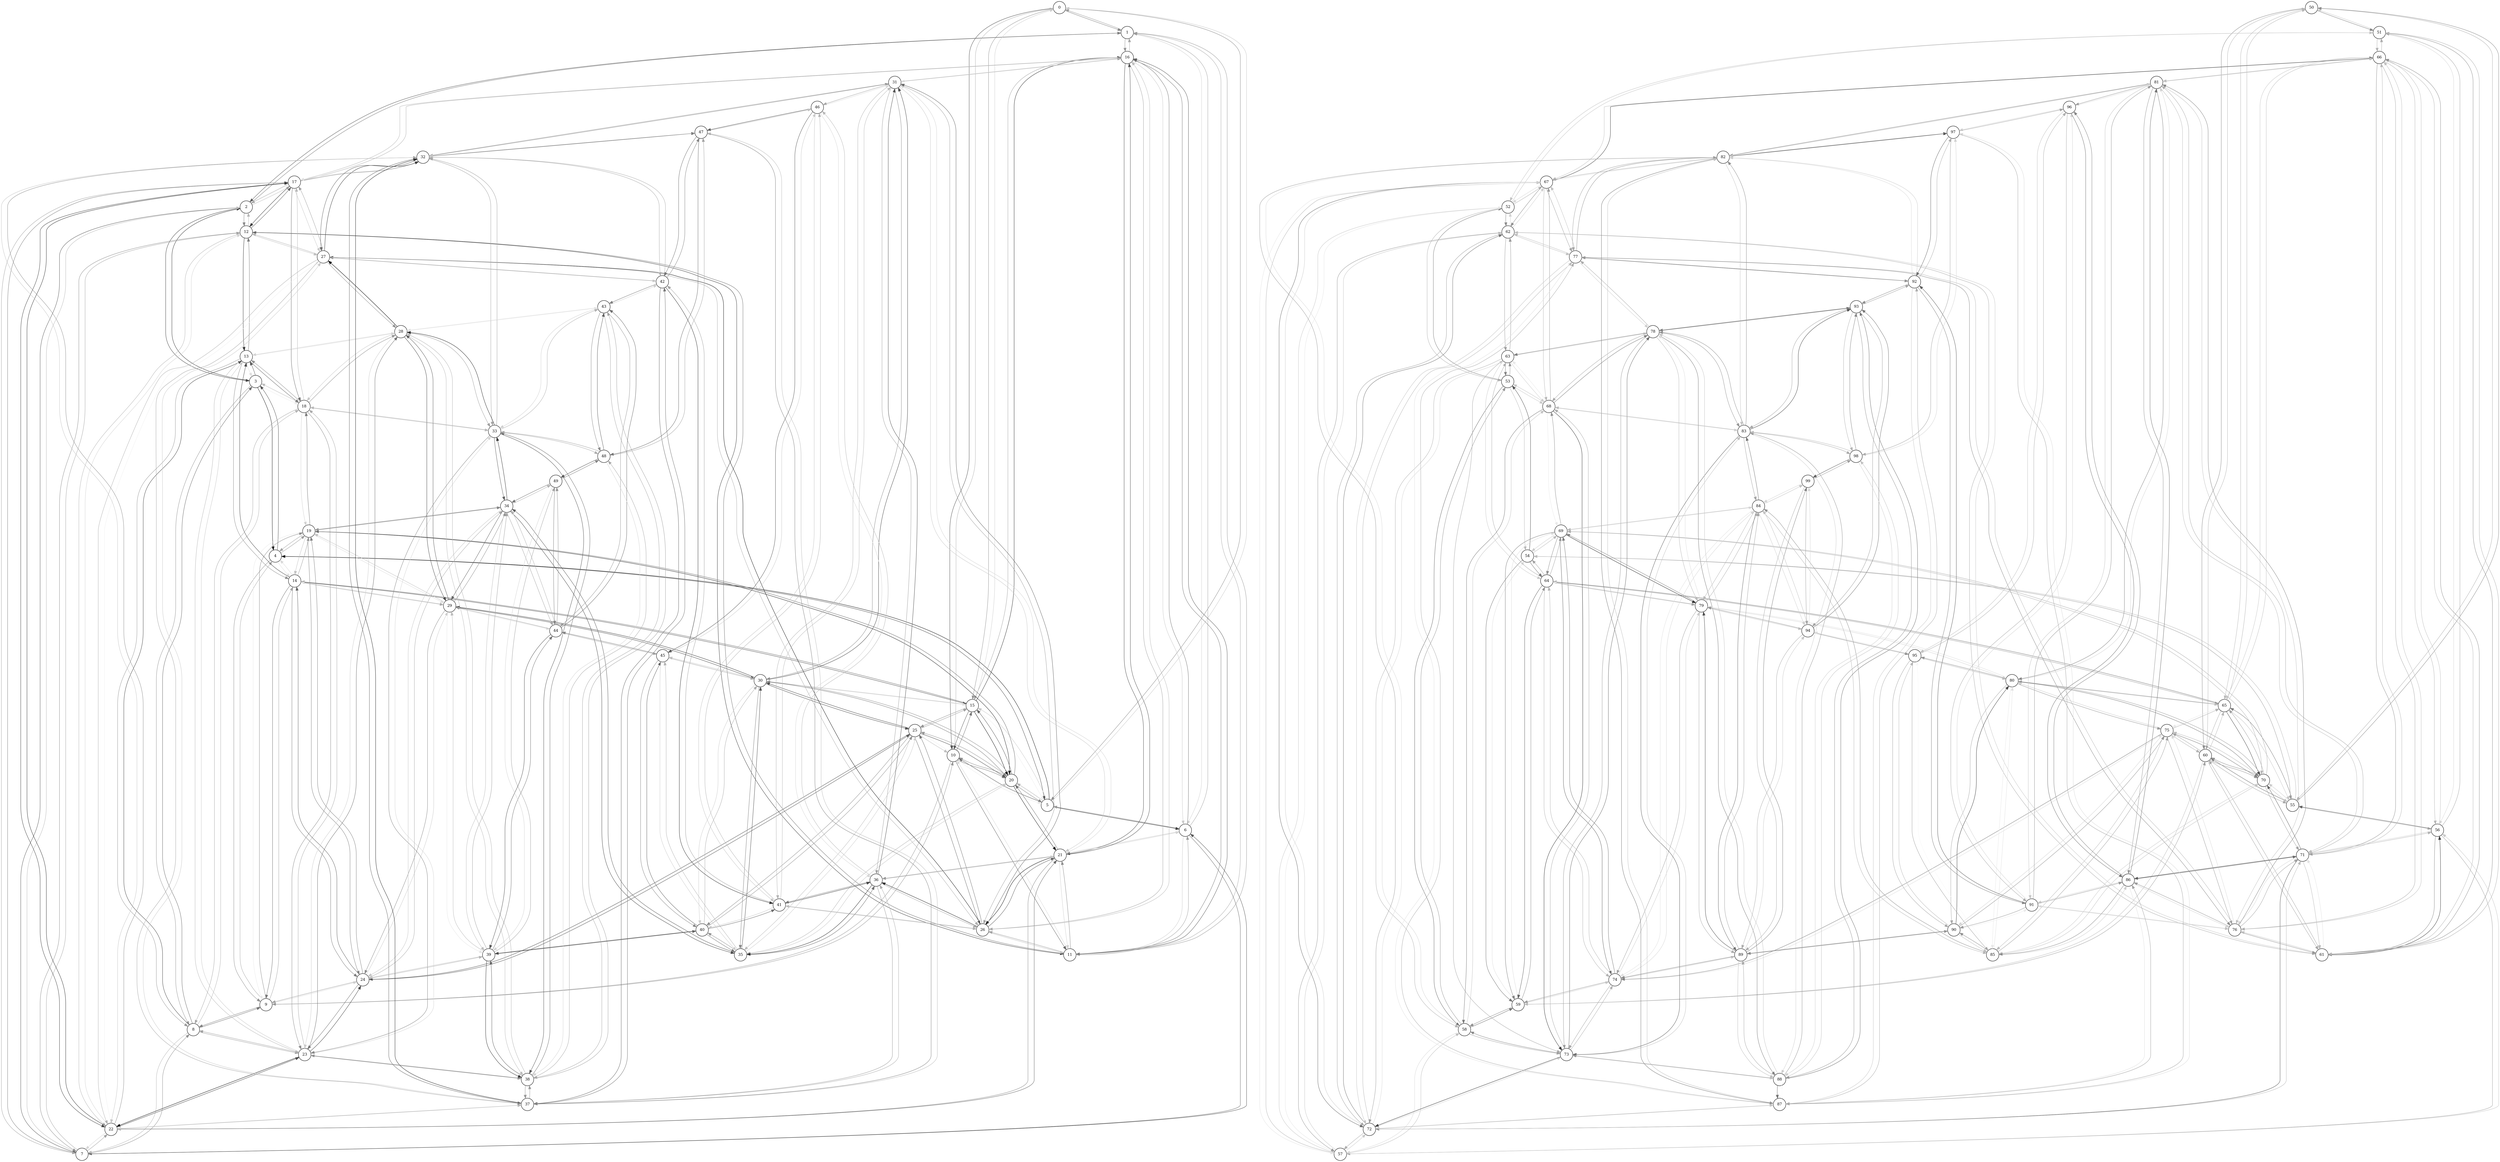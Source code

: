 digraph "graph" {
	node [fontsize="11pt" shape=circle]
	0
	1
	2
	3
	4
	5
	6
	7
	8
	9
	10
	11
	12
	13
	14
	15
	16
	17
	18
	19
	20
	21
	22
	23
	24
	25
	26
	27
	28
	29
	30
	31
	32
	33
	34
	35
	36
	37
	38
	39
	40
	41
	42
	43
	44
	45
	46
	47
	48
	49
	50
	51
	52
	53
	54
	55
	56
	57
	58
	59
	60
	61
	62
	63
	64
	65
	66
	67
	68
	69
	70
	71
	72
	73
	74
	75
	76
	77
	78
	79
	80
	81
	82
	83
	84
	85
	86
	87
	88
	89
	90
	91
	92
	93
	94
	95
	96
	97
	98
	99
	0 -> 1 [color="#858585"]
	1 -> 2 [color="#5b5b5b"]
	2 -> 3 [color="#474747"]
	3 -> 4 [color="#1f1f1f"]
	4 -> 5 [color="#535353"]
	5 -> 6 [color="#272727"]
	6 -> 7 [color="#6e6e6e"]
	7 -> 8 [color="#919191"]
	8 -> 9 [color="#747474"]
	9 -> 10 [color="#989898"]
	10 -> 11 [color="#676767"]
	11 -> 12 [color="#757575"]
	12 -> 13 [color="#3a3a3a"]
	13 -> 14 [color="#909090"]
	14 -> 15 [color="#545454"]
	15 -> 16 [color="#373737"]
	16 -> 17 [color="#b9b9b9"]
	17 -> 18 [color="#6f6f6f"]
	18 -> 19 [color="#d1d1d1"]
	19 -> 20 [color="#2c2c2c"]
	20 -> 21 [color="#1f1f1f"]
	21 -> 22 [color="#8b8b8b"]
	22 -> 23 [color="#525252"]
	23 -> 24 [color="#464646"]
	24 -> 25 [color="#5b5b5b"]
	25 -> 26 [color="#6f6f6f"]
	26 -> 27 [color="#1b1b1b"]
	27 -> 28 [color="#929292"]
	28 -> 29 [color="#4b4b4b"]
	29 -> 30 [color="#505050"]
	30 -> 31 [color="#4a4a4a"]
	31 -> 32 [color="#a4a4a4"]
	32 -> 33 [color="#a5a5a5"]
	33 -> 34 [color="#616161"]
	34 -> 35 [color="#4b4b4b"]
	35 -> 36 [color="#6f6f6f"]
	36 -> 37 [color="#9d9d9d"]
	37 -> 38 [color="#9c9c9c"]
	38 -> 39 [color="#646464"]
	39 -> 40 [color="#696969"]
	40 -> 41 [color="#6f6f6f"]
	41 -> 42 [color="#a3a3a3"]
	42 -> 43 [color="#808080"]
	43 -> 44 [color="#9a9a9a"]
	44 -> 45 [color="#a6a6a6"]
	45 -> 46 [color="#cacaca"]
	46 -> 47 [color="#515151"]
	47 -> 48 [color="#6f6f6f"]
	48 -> 49 [color="#5a5a5a"]
	1 -> 0 [color="#9e9e9e"]
	2 -> 1 [color="#7e7e7e"]
	3 -> 2 [color="#393939"]
	4 -> 3 [color="#525252"]
	5 -> 4 [color="#1b1b1b"]
	6 -> 5 [color="#999999"]
	7 -> 6 [color="#585858"]
	8 -> 7 [color="#b8b8b8"]
	9 -> 8 [color="#848484"]
	10 -> 9 [color="#999999"]
	11 -> 10 [color="#d7d7d7"]
	12 -> 11 [color="#404040"]
	13 -> 12 [color="#7f7f7f"]
	14 -> 13 [color="#4b4b4b"]
	15 -> 14 [color="#6d6d6d"]
	16 -> 15 [color="#a5a5a5"]
	17 -> 16 [color="#b3b3b3"]
	18 -> 17 [color="#b9b9b9"]
	19 -> 18 [color="#7b7b7b"]
	20 -> 19 [color="#707070"]
	21 -> 20 [color="#737373"]
	22 -> 21 [color="#6a6a6a"]
	23 -> 22 [color="#1a1a1a"]
	24 -> 23 [color="#767676"]
	25 -> 24 [color="#565656"]
	26 -> 25 [color="#757575"]
	27 -> 26 [color="#adadad"]
	28 -> 27 [color="#000000"]
	29 -> 28 [color="#5d5d5d"]
	30 -> 29 [color="#3e3e3e"]
	31 -> 30 [color="#8e8e8e"]
	32 -> 31 [color="#939393"]
	33 -> 32 [color="#a2a2a2"]
	34 -> 33 [color="#393939"]
	35 -> 34 [color="#5e5e5e"]
	36 -> 35 [color="#333333"]
	37 -> 36 [color="#adadad"]
	38 -> 37 [color="#989898"]
	39 -> 38 [color="#393939"]
	40 -> 39 [color="#4b4b4b"]
	41 -> 40 [color="#c8c8c8"]
	42 -> 41 [color="#373737"]
	43 -> 42 [color="#d2d2d2"]
	44 -> 43 [color="#6e6e6e"]
	45 -> 44 [color="#828282"]
	46 -> 45 [color="#5c5c5c"]
	47 -> 46 [color="#c0c0c0"]
	48 -> 47 [color="#a5a5a5"]
	49 -> 48 [color="#848484"]
	0 -> 5 [color="#8d8d8d"]
	1 -> 6 [color="#d1d1d1"]
	2 -> 7 [color="#5c5c5c"]
	3 -> 8 [color="#969696"]
	4 -> 9 [color="#929292"]
	5 -> 10 [color="#5c5c5c"]
	6 -> 11 [color="#cdcdcd"]
	7 -> 12 [color="#a7a7a7"]
	8 -> 13 [color="#494949"]
	9 -> 14 [color="#a6a6a6"]
	10 -> 15 [color="#757575"]
	11 -> 16 [color="#5d5d5d"]
	12 -> 17 [color="#636363"]
	13 -> 18 [color="#696969"]
	14 -> 19 [color="#9d9d9d"]
	15 -> 20 [color="#181818"]
	16 -> 21 [color="#4f4f4f"]
	17 -> 22 [color="#464646"]
	18 -> 23 [color="#8c8c8c"]
	19 -> 24 [color="#838383"]
	20 -> 25 [color="#979797"]
	21 -> 26 [color="#161616"]
	22 -> 27 [color="#f0f0f0"]
	23 -> 28 [color="#717171"]
	24 -> 29 [color="#cbcbcb"]
	25 -> 30 [color="#4c4c4c"]
	26 -> 31 [color="#686868"]
	27 -> 32 [color="#3e3e3e"]
	28 -> 33 [color="#a0a0a0"]
	29 -> 34 [color="#8f8f8f"]
	30 -> 35 [color="#838383"]
	31 -> 36 [color="#a2a2a2"]
	32 -> 37 [color="#6c6c6c"]
	33 -> 38 [color="#575757"]
	34 -> 39 [color="#bdbdbd"]
	35 -> 40 [color="#949494"]
	36 -> 41 [color="#818181"]
	37 -> 42 [color="#777777"]
	38 -> 43 [color="#a3a3a3"]
	39 -> 44 [color="#777777"]
	40 -> 45 [color="#616161"]
	41 -> 46 [color="#b4b4b4"]
	42 -> 47 [color="#858585"]
	43 -> 48 [color="#8c8c8c"]
	44 -> 49 [color="#979797"]
	5 -> 0 [color="#c8c8c8"]
	6 -> 1 [color="#a4a4a4"]
	7 -> 2 [color="#b9b9b9"]
	8 -> 3 [color="#6c6c6c"]
	9 -> 4 [color="#aaaaaa"]
	10 -> 5 [color="#eaeaea"]
	11 -> 6 [color="#a2a2a2"]
	12 -> 7 [color="#909090"]
	13 -> 8 [color="#9a9a9a"]
	14 -> 9 [color="#757575"]
	15 -> 10 [color="#5b5b5b"]
	16 -> 11 [color="#7c7c7c"]
	17 -> 12 [color="#3d3d3d"]
	18 -> 13 [color="#929292"]
	19 -> 14 [color="#c2c2c2"]
	20 -> 15 [color="#5f5f5f"]
	21 -> 16 [color="#545454"]
	22 -> 17 [color="#373737"]
	23 -> 18 [color="#aaaaaa"]
	24 -> 19 [color="#838383"]
	25 -> 20 [color="#535353"]
	26 -> 21 [color="#616161"]
	27 -> 22 [color="#b3b3b3"]
	28 -> 23 [color="#cccccc"]
	29 -> 24 [color="#8c8c8c"]
	30 -> 25 [color="#515151"]
	31 -> 26 [color="#a2a2a2"]
	32 -> 27 [color="#696969"]
	33 -> 28 [color="#2f2f2f"]
	34 -> 29 [color="#656565"]
	35 -> 30 [color="#535353"]
	36 -> 31 [color="#525252"]
	37 -> 32 [color="#2f2f2f"]
	38 -> 33 [color="#717171"]
	39 -> 34 [color="#a3a3a3"]
	40 -> 35 [color="#7a7a7a"]
	41 -> 36 [color="#444444"]
	42 -> 37 [color="#6a6a6a"]
	43 -> 38 [color="#a9a9a9"]
	44 -> 39 [color="#555555"]
	45 -> 40 [color="#888888"]
	46 -> 41 [color="#c4c4c4"]
	47 -> 42 [color="#737373"]
	48 -> 43 [color="#626262"]
	49 -> 44 [color="#848484"]
	0 -> 10 [color="#535353"]
	1 -> 11 [color="#acacac"]
	2 -> 12 [color="#898989"]
	3 -> 13 [color="#5d5d5d"]
	4 -> 14 [color="#e0e0e0"]
	5 -> 15 [color="#c9c9c9"]
	6 -> 16 [color="#787878"]
	7 -> 17 [color="#828282"]
	8 -> 18 [color="#b4b4b4"]
	9 -> 19 [color="#8d8d8d"]
	10 -> 20 [color="#818181"]
	11 -> 21 [color="#8f8f8f"]
	12 -> 22 [color="#b6b6b6"]
	13 -> 23 [color="#b9b9b9"]
	14 -> 24 [color="#7e7e7e"]
	15 -> 25 [color="#949494"]
	16 -> 26 [color="#a4a4a4"]
	17 -> 27 [color="#c8c8c8"]
	18 -> 28 [color="#929292"]
	19 -> 29 [color="#dfdfdf"]
	20 -> 30 [color="#909090"]
	21 -> 31 [color="#d4d4d4"]
	22 -> 32 [color="#919191"]
	23 -> 33 [color="#d4d4d4"]
	24 -> 34 [color="#ababab"]
	25 -> 35 [color="#bcbcbc"]
	26 -> 36 [color="#2d2d2d"]
	27 -> 37 [color="#a7a7a7"]
	28 -> 38 [color="#bababa"]
	29 -> 39 [color="#e6e6e6"]
	30 -> 40 [color="#cdcdcd"]
	31 -> 41 [color="#b4b4b4"]
	32 -> 42 [color="#acacac"]
	33 -> 43 [color="#b2b2b2"]
	34 -> 44 [color="#a7a7a7"]
	35 -> 45 [color="#b4b4b4"]
	36 -> 46 [color="#b8b8b8"]
	37 -> 47 [color="#bdbdbd"]
	38 -> 48 [color="#aaaaaa"]
	39 -> 49 [color="#a4a4a4"]
	10 -> 0 [color="#b3b3b3"]
	11 -> 1 [color="#9b9b9b"]
	12 -> 2 [color="#b7b7b7"]
	13 -> 3 [color="#dddddd"]
	14 -> 4 [color="#d9d9d9"]
	15 -> 5 [color="#ededed"]
	16 -> 6 [color="#c9c9c9"]
	17 -> 7 [color="#a5a5a5"]
	18 -> 8 [color="#a8a8a8"]
	19 -> 9 [color="#e9e9e9"]
	20 -> 10 [color="#909090"]
	21 -> 11 [color="#d0d0d0"]
	22 -> 12 [color="#d3d3d3"]
	23 -> 13 [color="#c8c8c8"]
	24 -> 14 [color="#636363"]
	25 -> 15 [color="#9f9f9f"]
	26 -> 16 [color="#bbbbbb"]
	27 -> 17 [color="#a2a2a2"]
	28 -> 18 [color="#c8c8c8"]
	29 -> 19 [color="#c3c3c3"]
	30 -> 20 [color="#7e7e7e"]
	31 -> 21 [color="#c9c9c9"]
	32 -> 22 [color="#c6c6c6"]
	33 -> 23 [color="#888888"]
	34 -> 24 [color="#c5c5c5"]
	35 -> 25 [color="#cccccc"]
	36 -> 26 [color="#aaaaaa"]
	37 -> 27 [color="#cacaca"]
	38 -> 28 [color="#b4b4b4"]
	39 -> 29 [color="#bbbbbb"]
	40 -> 30 [color="#adadad"]
	41 -> 31 [color="#bbbbbb"]
	42 -> 32 [color="#afafaf"]
	43 -> 33 [color="#d1d1d1"]
	44 -> 34 [color="#b1b1b1"]
	45 -> 35 [color="#cccccc"]
	46 -> 36 [color="#d6d6d6"]
	47 -> 37 [color="#858585"]
	48 -> 38 [color="#d4d4d4"]
	49 -> 39 [color="#d3d3d3"]
	0 -> 15 [color="#969696"]
	1 -> 16 [color="#959595"]
	2 -> 17 [color="#c1c1c1"]
	3 -> 18 [color="#ededed"]
	4 -> 19 [color="#9d9d9d"]
	5 -> 20 [color="#b1b1b1"]
	6 -> 21 [color="#c8c8c8"]
	7 -> 22 [color="#a3a3a3"]
	8 -> 23 [color="#a0a0a0"]
	9 -> 24 [color="#d7d7d7"]
	10 -> 25 [color="#eeeeee"]
	11 -> 26 [color="#9f9f9f"]
	12 -> 27 [color="#c2c2c2"]
	13 -> 28 [color="#d6d6d6"]
	14 -> 29 [color="#a0a0a0"]
	15 -> 30 [color="#bfbfbf"]
	16 -> 31 [color="#ebebeb"]
	17 -> 32 [color="#828282"]
	18 -> 33 [color="#bababa"]
	19 -> 34 [color="#7f7f7f"]
	20 -> 35 [color="#b4b4b4"]
	21 -> 36 [color="#8e8e8e"]
	22 -> 37 [color="#ababab"]
	23 -> 38 [color="#919191"]
	24 -> 39 [color="#b2b2b2"]
	25 -> 40 [color="#909090"]
	26 -> 41 [color="#c2c2c2"]
	27 -> 42 [color="#d2d2d2"]
	28 -> 43 [color="#e5e5e5"]
	29 -> 44 [color="#e2e2e2"]
	30 -> 45 [color="#c2c2c2"]
	31 -> 46 [color="#a7a7a7"]
	32 -> 47 [color="#646464"]
	33 -> 48 [color="#adadad"]
	34 -> 49 [color="#b2b2b2"]
	15 -> 0 [color="#cfcfcf"]
	16 -> 1 [color="#a9a9a9"]
	17 -> 2 [color="#a9a9a9"]
	18 -> 3 [color="#bdbdbd"]
	19 -> 4 [color="#a4a4a4"]
	20 -> 5 [color="#888888"]
	21 -> 6 [color="#d3d3d3"]
	22 -> 7 [color="#d6d6d6"]
	23 -> 8 [color="#a0a0a0"]
	24 -> 9 [color="#a3a3a3"]
	25 -> 10 [color="#bfbfbf"]
	26 -> 11 [color="#bfbfbf"]
	27 -> 12 [color="#b5b5b5"]
	28 -> 13 [color="#d5d5d5"]
	29 -> 14 [color="#dddddd"]
	30 -> 15 [color="#dedede"]
	31 -> 16 [color="#a6a6a6"]
	32 -> 17 [color="#e0e0e0"]
	33 -> 18 [color="#bababa"]
	34 -> 19 [color="#979797"]
	35 -> 20 [color="#c6c6c6"]
	36 -> 21 [color="#c5c5c5"]
	37 -> 22 [color="#cccccc"]
	38 -> 23 [color="#919191"]
	39 -> 24 [color="#c0c0c0"]
	40 -> 25 [color="#939393"]
	41 -> 26 [color="#b1b1b1"]
	42 -> 27 [color="#a1a1a1"]
	43 -> 28 [color="#dfdfdf"]
	44 -> 29 [color="#9b9b9b"]
	45 -> 30 [color="#a9a9a9"]
	46 -> 31 [color="#dbdbdb"]
	47 -> 32 [color="#c7c7c7"]
	48 -> 33 [color="#a4a4a4"]
	49 -> 34 [color="#777777"]
	50 -> 51 [color="#868686"]
	51 -> 52 [color="#c3c3c3"]
	52 -> 53 [color="#b3b3b3"]
	53 -> 54 [color="#b9b9b9"]
	54 -> 55 [color="#9f9f9f"]
	55 -> 56 [color="#b3b3b3"]
	56 -> 57 [color="#a5a5a5"]
	57 -> 58 [color="#bebebe"]
	58 -> 59 [color="#757575"]
	59 -> 60 [color="#a2a2a2"]
	60 -> 61 [color="#a5a5a5"]
	61 -> 62 [color="#c7c7c7"]
	62 -> 63 [color="#a0a0a0"]
	63 -> 64 [color="#cacaca"]
	64 -> 65 [color="#9d9d9d"]
	65 -> 66 [color="#c0c0c0"]
	66 -> 67 [color="#c2c2c2"]
	67 -> 68 [color="#b8b8b8"]
	68 -> 69 [color="#e9e9e9"]
	69 -> 70 [color="#b5b5b5"]
	70 -> 71 [color="#a2a2a2"]
	71 -> 72 [color="#5b5b5b"]
	72 -> 73 [color="#d2d2d2"]
	73 -> 74 [color="#b0b0b0"]
	74 -> 75 [color="#dddddd"]
	75 -> 76 [color="#9c9c9c"]
	76 -> 77 [color="#b9b9b9"]
	77 -> 78 [color="#cecece"]
	78 -> 79 [color="#b9b9b9"]
	79 -> 80 [color="#d4d4d4"]
	80 -> 81 [color="#d4d4d4"]
	81 -> 82 [color="#8a8a8a"]
	82 -> 83 [color="#c5c5c5"]
	83 -> 84 [color="#a3a3a3"]
	84 -> 85 [color="#b6b6b6"]
	85 -> 86 [color="#cecece"]
	86 -> 87 [color="#e0e0e0"]
	87 -> 88 [color="#fbfbfb"]
	88 -> 89 [color="#a8a8a8"]
	89 -> 90 [color="#9b9b9b"]
	90 -> 91 [color="#ebebeb"]
	91 -> 92 [color="#5f5f5f"]
	92 -> 93 [color="#8f8f8f"]
	93 -> 94 [color="#a2a2a2"]
	94 -> 95 [color="#868686"]
	95 -> 96 [color="#afafaf"]
	96 -> 97 [color="#d2d2d2"]
	97 -> 98 [color="#a6a6a6"]
	98 -> 99 [color="#626262"]
	51 -> 50 [color="#cbcbcb"]
	52 -> 51 [color="#c6c6c6"]
	53 -> 52 [color="#808080"]
	54 -> 53 [color="#535353"]
	55 -> 54 [color="#bcbcbc"]
	56 -> 55 [color="#616161"]
	57 -> 56 [color="#c8c8c8"]
	58 -> 57 [color="#d9d9d9"]
	59 -> 58 [color="#909090"]
	60 -> 59 [color="#bcbcbc"]
	61 -> 60 [color="#a7a7a7"]
	62 -> 61 [color="#adadad"]
	63 -> 62 [color="#9c9c9c"]
	64 -> 63 [color="#adadad"]
	65 -> 64 [color="#797979"]
	66 -> 65 [color="#c8c8c8"]
	67 -> 66 [color="#464646"]
	68 -> 67 [color="#9d9d9d"]
	69 -> 68 [color="#939393"]
	70 -> 69 [color="#afafaf"]
	71 -> 70 [color="#646464"]
	72 -> 71 [color="#bbbbbb"]
	73 -> 72 [color="#424242"]
	74 -> 73 [color="#a6a6a6"]
	75 -> 74 [color="#828282"]
	76 -> 75 [color="#d9d9d9"]
	77 -> 76 [color="#8c8c8c"]
	78 -> 77 [color="#ababab"]
	79 -> 78 [color="#dcdcdc"]
	80 -> 79 [color="#dfdfdf"]
	81 -> 80 [color="#868686"]
	82 -> 81 [color="#bfbfbf"]
	83 -> 82 [color="#8f8f8f"]
	84 -> 83 [color="#777777"]
	85 -> 84 [color="#929292"]
	86 -> 85 [color="#8d8d8d"]
	87 -> 86 [color="#a4a4a4"]
	88 -> 87 [color="#737373"]
	89 -> 88 [color="#bebebe"]
	90 -> 89 [color="#888888"]
	91 -> 90 [color="#9c9c9c"]
	92 -> 91 [color="#868686"]
	93 -> 92 [color="#a4a4a4"]
	94 -> 93 [color="#777777"]
	95 -> 94 [color="#dbdbdb"]
	96 -> 95 [color="#c2c2c2"]
	97 -> 96 [color="#a6a6a6"]
	98 -> 97 [color="#d3d3d3"]
	99 -> 98 [color="#a0a0a0"]
	50 -> 55 [color="#b1b1b1"]
	51 -> 56 [color="#d6d6d6"]
	52 -> 57 [color="#c7c7c7"]
	53 -> 58 [color="#6b6b6b"]
	54 -> 59 [color="#777777"]
	55 -> 60 [color="#707070"]
	56 -> 61 [color="#909090"]
	57 -> 62 [color="#c7c7c7"]
	58 -> 63 [color="#d4d4d4"]
	59 -> 64 [color="#8f8f8f"]
	60 -> 65 [color="#b7b7b7"]
	61 -> 66 [color="#929292"]
	62 -> 67 [color="#cfcfcf"]
	63 -> 68 [color="#cecece"]
	64 -> 69 [color="#a4a4a4"]
	65 -> 70 [color="#4b4b4b"]
	66 -> 71 [color="#959595"]
	67 -> 72 [color="#6e6e6e"]
	68 -> 73 [color="#3a3a3a"]
	69 -> 74 [color="#686868"]
	70 -> 75 [color="#bbbbbb"]
	71 -> 76 [color="#d7d7d7"]
	72 -> 77 [color="#b7b7b7"]
	73 -> 78 [color="#6d6d6d"]
	74 -> 79 [color="#cbcbcb"]
	75 -> 80 [color="#cccccc"]
	76 -> 81 [color="#878787"]
	77 -> 82 [color="#979797"]
	78 -> 83 [color="#979797"]
	79 -> 84 [color="#b0b0b0"]
	80 -> 85 [color="#e8e8e8"]
	81 -> 86 [color="#989898"]
	82 -> 87 [color="#7a7a7a"]
	83 -> 88 [color="#cecece"]
	84 -> 89 [color="#6d6d6d"]
	85 -> 90 [color="#909090"]
	86 -> 91 [color="#cecece"]
	87 -> 92 [color="#adadad"]
	88 -> 93 [color="#727272"]
	89 -> 94 [color="#c9c9c9"]
	90 -> 95 [color="#b8b8b8"]
	91 -> 96 [color="#d3d3d3"]
	92 -> 97 [color="#adadad"]
	93 -> 98 [color="#b3b3b3"]
	94 -> 99 [color="#d6d6d6"]
	55 -> 50 [color="#8d8d8d"]
	56 -> 51 [color="#a8a8a8"]
	57 -> 52 [color="#e5e5e5"]
	58 -> 53 [color="#979797"]
	59 -> 54 [color="#dedede"]
	60 -> 55 [color="#a9a9a9"]
	61 -> 56 [color="#414141"]
	62 -> 57 [color="#9a9a9a"]
	63 -> 58 [color="#b3b3b3"]
	64 -> 59 [color="#646464"]
	65 -> 60 [color="#afafaf"]
	66 -> 61 [color="#b7b7b7"]
	67 -> 62 [color="#8e8e8e"]
	68 -> 63 [color="#e9e9e9"]
	69 -> 64 [color="#8e8e8e"]
	70 -> 65 [color="#a1a1a1"]
	71 -> 66 [color="#b8b8b8"]
	72 -> 67 [color="#cdcdcd"]
	73 -> 68 [color="#acacac"]
	74 -> 69 [color="#7c7c7c"]
	75 -> 70 [color="#808080"]
	76 -> 71 [color="#a6a6a6"]
	77 -> 72 [color="#c3c3c3"]
	78 -> 73 [color="#9d9d9d"]
	79 -> 74 [color="#a2a2a2"]
	80 -> 75 [color="#999999"]
	81 -> 76 [color="#c1c1c1"]
	82 -> 77 [color="#a5a5a5"]
	83 -> 78 [color="#939393"]
	84 -> 79 [color="#b9b9b9"]
	85 -> 80 [color="#e2e2e2"]
	86 -> 81 [color="#717171"]
	87 -> 82 [color="#c0c0c0"]
	88 -> 83 [color="#979797"]
	89 -> 84 [color="#a5a5a5"]
	90 -> 85 [color="#c0c0c0"]
	91 -> 86 [color="#999999"]
	92 -> 87 [color="#c8c8c8"]
	93 -> 88 [color="#989898"]
	94 -> 89 [color="#acacac"]
	95 -> 90 [color="#a6a6a6"]
	96 -> 91 [color="#ababab"]
	97 -> 92 [color="#6c6c6c"]
	98 -> 93 [color="#888888"]
	99 -> 94 [color="#a4a4a4"]
	50 -> 60 [color="#8c8c8c"]
	51 -> 61 [color="#919191"]
	52 -> 62 [color="#8b8b8b"]
	53 -> 63 [color="#979797"]
	54 -> 64 [color="#767676"]
	55 -> 65 [color="#7e7e7e"]
	56 -> 66 [color="#c0c0c0"]
	57 -> 67 [color="#b7b7b7"]
	58 -> 68 [color="#c3c3c3"]
	59 -> 69 [color="#dbdbdb"]
	60 -> 70 [color="#9b9b9b"]
	61 -> 71 [color="#e2e2e2"]
	62 -> 72 [color="#a1a1a1"]
	63 -> 73 [color="#a9a9a9"]
	64 -> 74 [color="#b3b3b3"]
	65 -> 75 [color="#e9e9e9"]
	66 -> 76 [color="#ababab"]
	67 -> 77 [color="#a3a3a3"]
	68 -> 78 [color="#7e7e7e"]
	69 -> 79 [color="#2f2f2f"]
	70 -> 80 [color="#9f9f9f"]
	71 -> 81 [color="#acacac"]
	72 -> 82 [color="#d9d9d9"]
	73 -> 83 [color="#c1c1c1"]
	74 -> 84 [color="#d6d6d6"]
	75 -> 85 [color="#bbbbbb"]
	76 -> 86 [color="#9b9b9b"]
	77 -> 87 [color="#e0e0e0"]
	78 -> 88 [color="#7e7e7e"]
	79 -> 89 [color="#acacac"]
	80 -> 90 [color="#a9a9a9"]
	81 -> 91 [color="#c5c5c5"]
	82 -> 92 [color="#dadada"]
	83 -> 93 [color="#4b4b4b"]
	84 -> 94 [color="#cfcfcf"]
	85 -> 95 [color="#f7f7f7"]
	86 -> 96 [color="#858585"]
	87 -> 97 [color="#dadada"]
	88 -> 98 [color="#c2c2c2"]
	89 -> 99 [color="#828282"]
	60 -> 50 [color="#b6b6b6"]
	61 -> 51 [color="#b2b2b2"]
	62 -> 52 [color="#d2d2d2"]
	63 -> 53 [color="#858585"]
	64 -> 54 [color="#a3a3a3"]
	65 -> 55 [color="#c4c4c4"]
	66 -> 56 [color="#b7b7b7"]
	67 -> 57 [color="#e4e4e4"]
	68 -> 58 [color="#7d7d7d"]
	69 -> 59 [color="#818181"]
	70 -> 60 [color="#939393"]
	71 -> 61 [color="#bababa"]
	72 -> 62 [color="#767676"]
	74 -> 64 [color="#b5b5b5"]
	75 -> 65 [color="#b3b3b3"]
	76 -> 66 [color="#bfbfbf"]
	77 -> 67 [color="#c1c1c1"]
	78 -> 68 [color="#ababab"]
	79 -> 69 [color="#868686"]
	80 -> 70 [color="#7e7e7e"]
	81 -> 71 [color="#bdbdbd"]
	82 -> 72 [color="#a0a0a0"]
	83 -> 73 [color="#606060"]
	84 -> 74 [color="#e0e0e0"]
	85 -> 75 [color="#a2a2a2"]
	86 -> 76 [color="#d4d4d4"]
	87 -> 77 [color="#adadad"]
	88 -> 78 [color="#c5c5c5"]
	89 -> 79 [color="#505050"]
	90 -> 80 [color="#454545"]
	91 -> 81 [color="#989898"]
	92 -> 82 [color="#cdcdcd"]
	93 -> 83 [color="#a7a7a7"]
	94 -> 84 [color="#c2c2c2"]
	95 -> 85 [color="#a4a4a4"]
	96 -> 86 [color="#767676"]
	97 -> 87 [color="#a7a7a7"]
	98 -> 88 [color="#cecece"]
	99 -> 89 [color="#adadad"]
	50 -> 65 [color="#b9b9b9"]
	51 -> 66 [color="#b4b4b4"]
	52 -> 67 [color="#b4b4b4"]
	53 -> 68 [color="#cacaca"]
	54 -> 69 [color="#bababa"]
	55 -> 70 [color="#cccccc"]
	56 -> 71 [color="#cccccc"]
	57 -> 72 [color="#cacaca"]
	58 -> 73 [color="#a5a5a5"]
	59 -> 74 [color="#cccccc"]
	60 -> 75 [color="#a9a9a9"]
	61 -> 76 [color="#c5c5c5"]
	62 -> 77 [color="#c3c3c3"]
	63 -> 78 [color="#d2d2d2"]
	64 -> 79 [color="#989898"]
	65 -> 80 [color="#a4a4a4"]
	66 -> 81 [color="#bbbbbb"]
	67 -> 82 [color="#e2e2e2"]
	68 -> 83 [color="#d6d6d6"]
	69 -> 84 [color="#dfdfdf"]
	70 -> 85 [color="#cbcbcb"]
	71 -> 86 [color="#585858"]
	72 -> 87 [color="#c7c7c7"]
	73 -> 88 [color="#d3d3d3"]
	74 -> 89 [color="#c6c6c6"]
	75 -> 90 [color="#d4d4d4"]
	76 -> 91 [color="#e3e3e3"]
	77 -> 92 [color="#909090"]
	78 -> 93 [color="#6e6e6e"]
	79 -> 94 [color="#c4c4c4"]
	80 -> 95 [color="#8e8e8e"]
	81 -> 96 [color="#9c9c9c"]
	82 -> 97 [color="#343434"]
	83 -> 98 [color="#ababab"]
	84 -> 99 [color="#c3c3c3"]
	65 -> 50 [color="#b6b6b6"]
	66 -> 51 [color="#afafaf"]
	67 -> 52 [color="#d8d8d8"]
	68 -> 53 [color="#c6c6c6"]
	69 -> 54 [color="#cccccc"]
	70 -> 55 [color="#c1c1c1"]
	71 -> 56 [color="#b5b5b5"]
	72 -> 57 [color="#aeaeae"]
	73 -> 58 [color="#898989"]
	74 -> 59 [color="#9c9c9c"]
	75 -> 60 [color="#b4b4b4"]
	76 -> 61 [color="#969696"]
	77 -> 62 [color="#c0c0c0"]
	78 -> 63 [color="#808080"]
	79 -> 64 [color="#dedede"]
	80 -> 65 [color="#bbbbbb"]
	81 -> 66 [color="#c4c4c4"]
	82 -> 67 [color="#adadad"]
	83 -> 68 [color="#bbbbbb"]
	84 -> 69 [color="#bababa"]
	85 -> 70 [color="#c3c3c3"]
	86 -> 71 [color="#6b6b6b"]
	87 -> 72 [color="#bcbcbc"]
	88 -> 73 [color="#949494"]
	89 -> 74 [color="#8a8a8a"]
	90 -> 75 [color="#969696"]
	91 -> 76 [color="#c1c1c1"]
	92 -> 77 [color="#979797"]
	93 -> 78 [color="#7f7f7f"]
	94 -> 79 [color="#979797"]
	95 -> 80 [color="#bababa"]
	96 -> 81 [color="#dbdbdb"]
	97 -> 82 [color="#c2c2c2"]
	98 -> 83 [color="#bababa"]
	99 -> 84 [color="#d4d4d4"]
}

